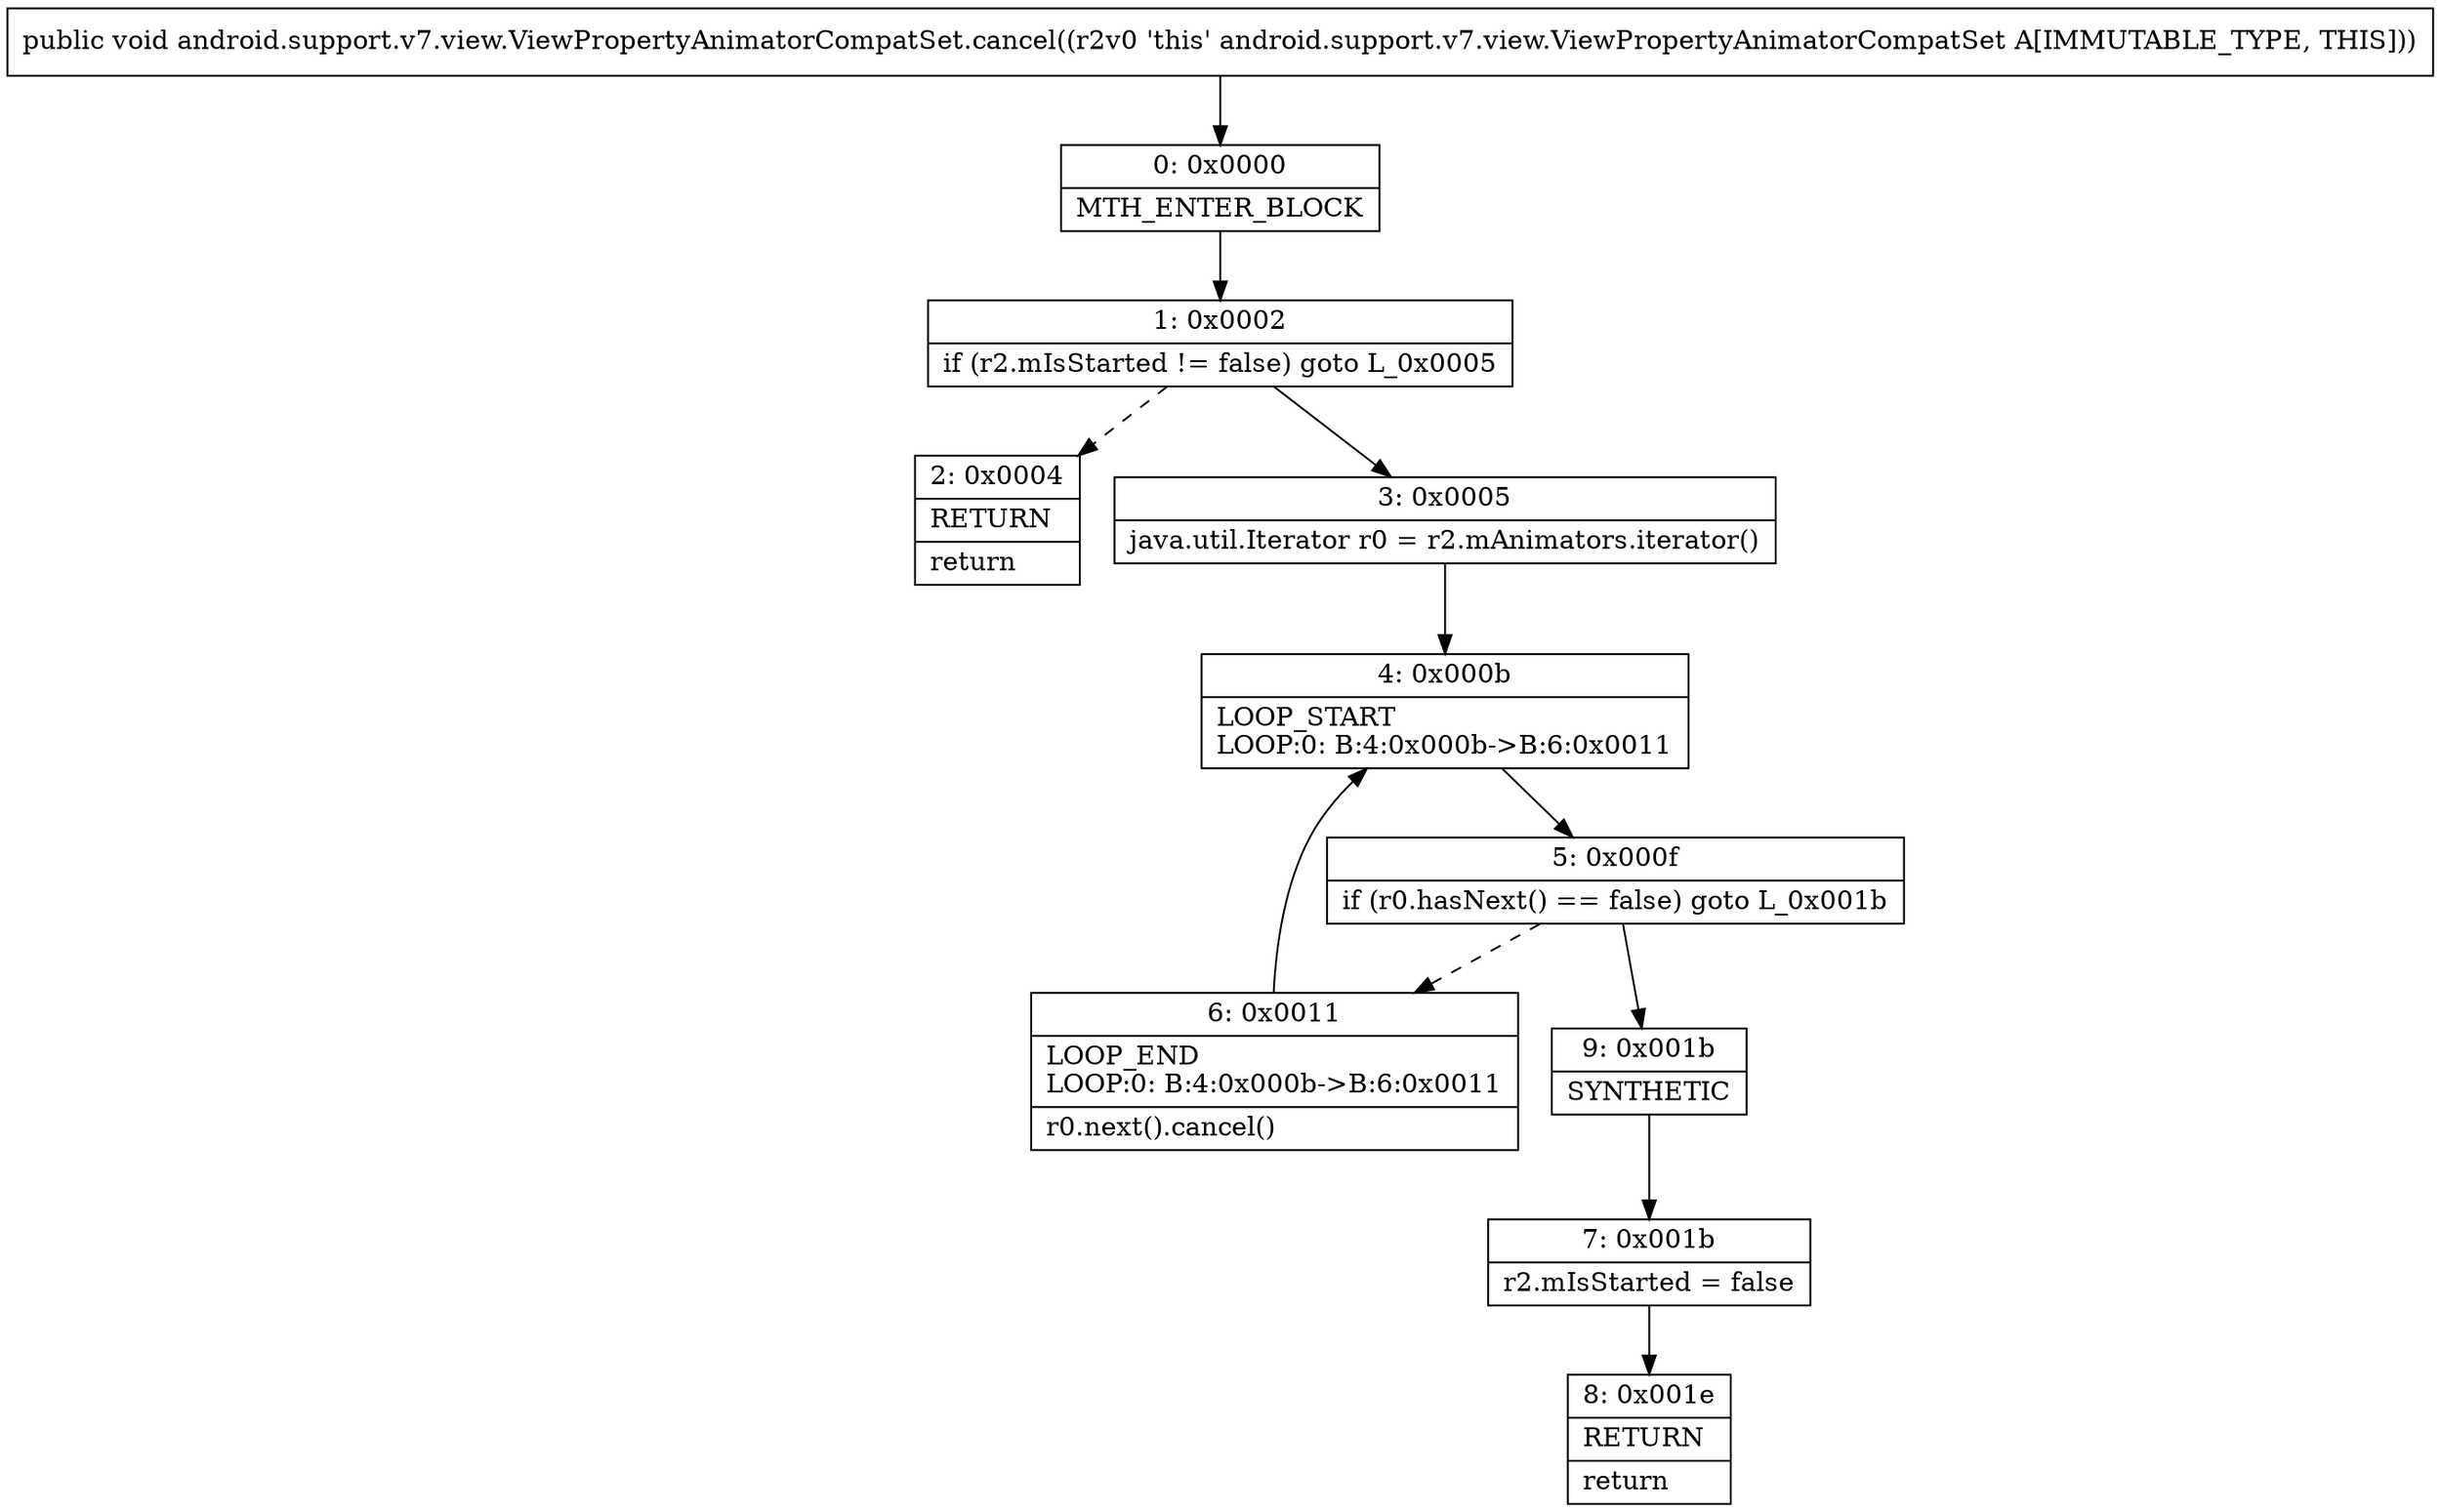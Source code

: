 digraph "CFG forandroid.support.v7.view.ViewPropertyAnimatorCompatSet.cancel()V" {
Node_0 [shape=record,label="{0\:\ 0x0000|MTH_ENTER_BLOCK\l}"];
Node_1 [shape=record,label="{1\:\ 0x0002|if (r2.mIsStarted != false) goto L_0x0005\l}"];
Node_2 [shape=record,label="{2\:\ 0x0004|RETURN\l|return\l}"];
Node_3 [shape=record,label="{3\:\ 0x0005|java.util.Iterator r0 = r2.mAnimators.iterator()\l}"];
Node_4 [shape=record,label="{4\:\ 0x000b|LOOP_START\lLOOP:0: B:4:0x000b\-\>B:6:0x0011\l}"];
Node_5 [shape=record,label="{5\:\ 0x000f|if (r0.hasNext() == false) goto L_0x001b\l}"];
Node_6 [shape=record,label="{6\:\ 0x0011|LOOP_END\lLOOP:0: B:4:0x000b\-\>B:6:0x0011\l|r0.next().cancel()\l}"];
Node_7 [shape=record,label="{7\:\ 0x001b|r2.mIsStarted = false\l}"];
Node_8 [shape=record,label="{8\:\ 0x001e|RETURN\l|return\l}"];
Node_9 [shape=record,label="{9\:\ 0x001b|SYNTHETIC\l}"];
MethodNode[shape=record,label="{public void android.support.v7.view.ViewPropertyAnimatorCompatSet.cancel((r2v0 'this' android.support.v7.view.ViewPropertyAnimatorCompatSet A[IMMUTABLE_TYPE, THIS])) }"];
MethodNode -> Node_0;
Node_0 -> Node_1;
Node_1 -> Node_2[style=dashed];
Node_1 -> Node_3;
Node_3 -> Node_4;
Node_4 -> Node_5;
Node_5 -> Node_6[style=dashed];
Node_5 -> Node_9;
Node_6 -> Node_4;
Node_7 -> Node_8;
Node_9 -> Node_7;
}

